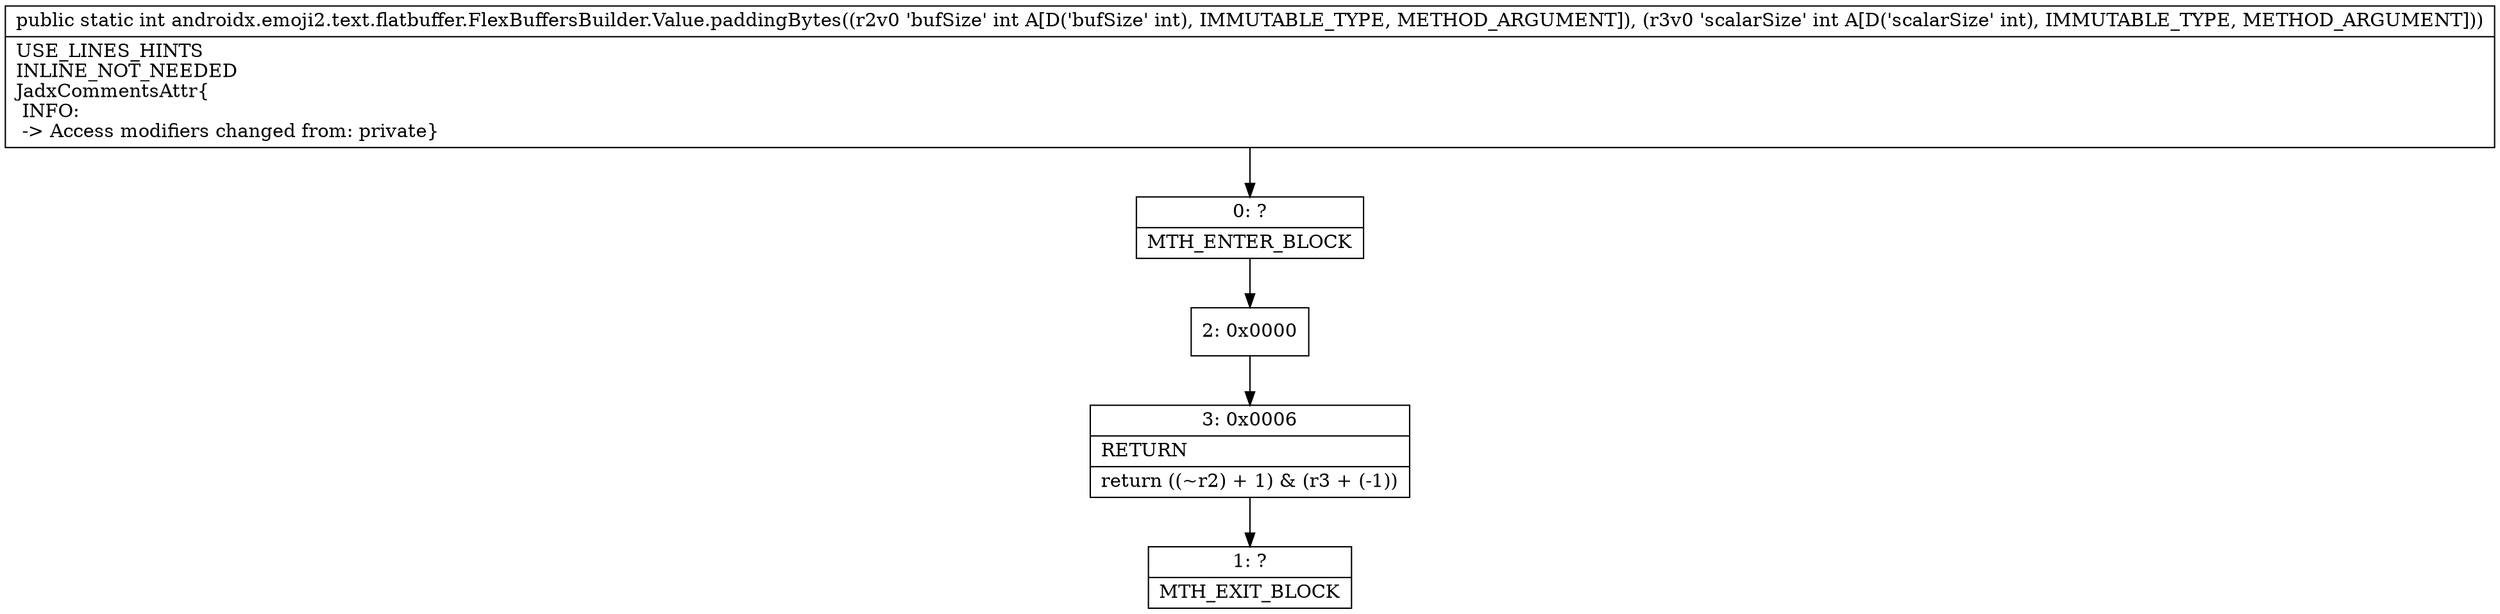 digraph "CFG forandroidx.emoji2.text.flatbuffer.FlexBuffersBuilder.Value.paddingBytes(II)I" {
Node_0 [shape=record,label="{0\:\ ?|MTH_ENTER_BLOCK\l}"];
Node_2 [shape=record,label="{2\:\ 0x0000}"];
Node_3 [shape=record,label="{3\:\ 0x0006|RETURN\l|return ((~r2) + 1) & (r3 + (\-1))\l}"];
Node_1 [shape=record,label="{1\:\ ?|MTH_EXIT_BLOCK\l}"];
MethodNode[shape=record,label="{public static int androidx.emoji2.text.flatbuffer.FlexBuffersBuilder.Value.paddingBytes((r2v0 'bufSize' int A[D('bufSize' int), IMMUTABLE_TYPE, METHOD_ARGUMENT]), (r3v0 'scalarSize' int A[D('scalarSize' int), IMMUTABLE_TYPE, METHOD_ARGUMENT]))  | USE_LINES_HINTS\lINLINE_NOT_NEEDED\lJadxCommentsAttr\{\l INFO: \l \-\> Access modifiers changed from: private\}\l}"];
MethodNode -> Node_0;Node_0 -> Node_2;
Node_2 -> Node_3;
Node_3 -> Node_1;
}

